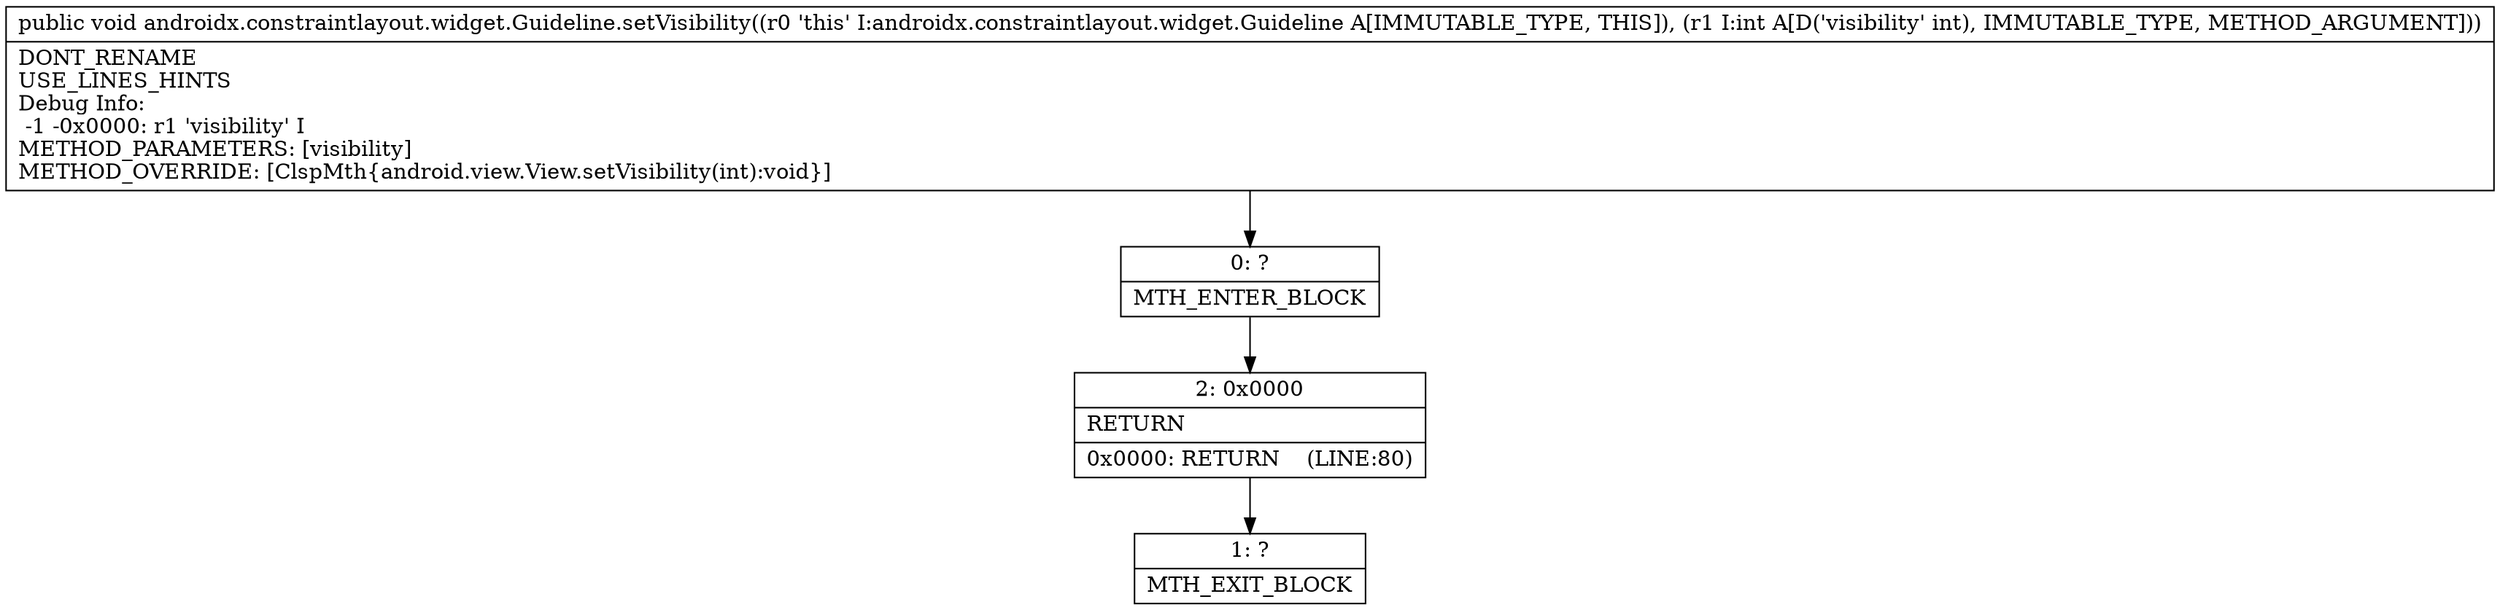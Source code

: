 digraph "CFG forandroidx.constraintlayout.widget.Guideline.setVisibility(I)V" {
Node_0 [shape=record,label="{0\:\ ?|MTH_ENTER_BLOCK\l}"];
Node_2 [shape=record,label="{2\:\ 0x0000|RETURN\l|0x0000: RETURN    (LINE:80)\l}"];
Node_1 [shape=record,label="{1\:\ ?|MTH_EXIT_BLOCK\l}"];
MethodNode[shape=record,label="{public void androidx.constraintlayout.widget.Guideline.setVisibility((r0 'this' I:androidx.constraintlayout.widget.Guideline A[IMMUTABLE_TYPE, THIS]), (r1 I:int A[D('visibility' int), IMMUTABLE_TYPE, METHOD_ARGUMENT]))  | DONT_RENAME\lUSE_LINES_HINTS\lDebug Info:\l  \-1 \-0x0000: r1 'visibility' I\lMETHOD_PARAMETERS: [visibility]\lMETHOD_OVERRIDE: [ClspMth\{android.view.View.setVisibility(int):void\}]\l}"];
MethodNode -> Node_0;Node_0 -> Node_2;
Node_2 -> Node_1;
}

